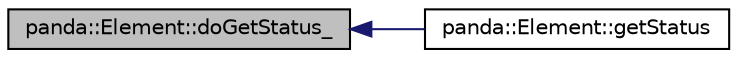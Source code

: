digraph G
{
  edge [fontname="Helvetica",fontsize="10",labelfontname="Helvetica",labelfontsize="10"];
  node [fontname="Helvetica",fontsize="10",shape=record];
  rankdir=LR;
  Node1 [label="panda::Element::doGetStatus_",height=0.2,width=0.4,color="black", fillcolor="grey75", style="filled" fontcolor="black"];
  Node1 -> Node2 [dir=back,color="midnightblue",fontsize="10",style="solid"];
  Node2 [label="panda::Element::getStatus",height=0.2,width=0.4,color="black", fillcolor="white", style="filled",URL="$classpanda_1_1Element.html#acab0938ba6e630b042052a960b58546e",tooltip="Get status of branches in the tree."];
}
